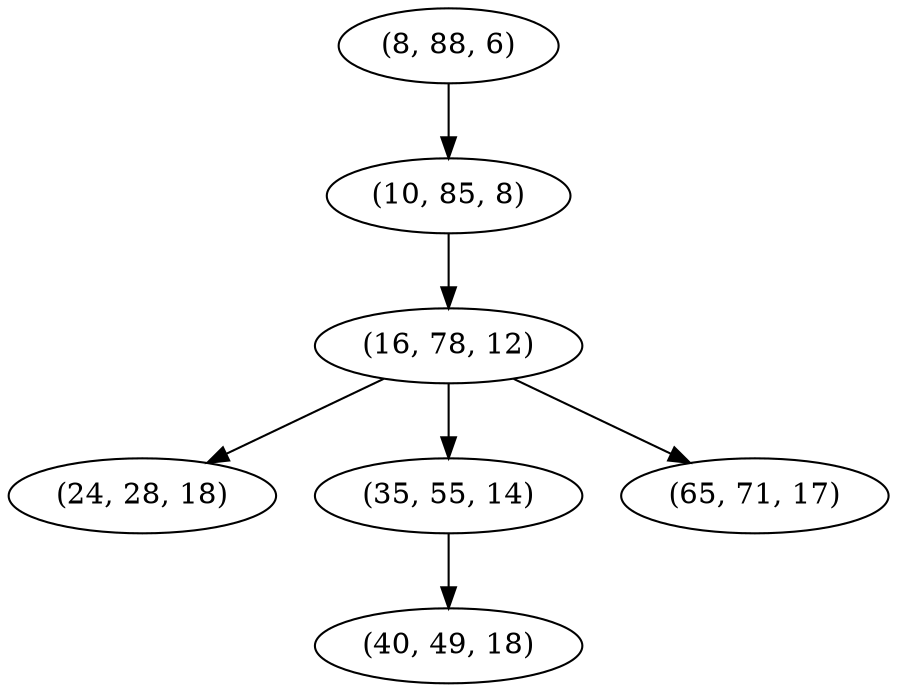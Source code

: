 digraph tree {
    "(8, 88, 6)";
    "(10, 85, 8)";
    "(16, 78, 12)";
    "(24, 28, 18)";
    "(35, 55, 14)";
    "(40, 49, 18)";
    "(65, 71, 17)";
    "(8, 88, 6)" -> "(10, 85, 8)";
    "(10, 85, 8)" -> "(16, 78, 12)";
    "(16, 78, 12)" -> "(24, 28, 18)";
    "(16, 78, 12)" -> "(35, 55, 14)";
    "(16, 78, 12)" -> "(65, 71, 17)";
    "(35, 55, 14)" -> "(40, 49, 18)";
}
